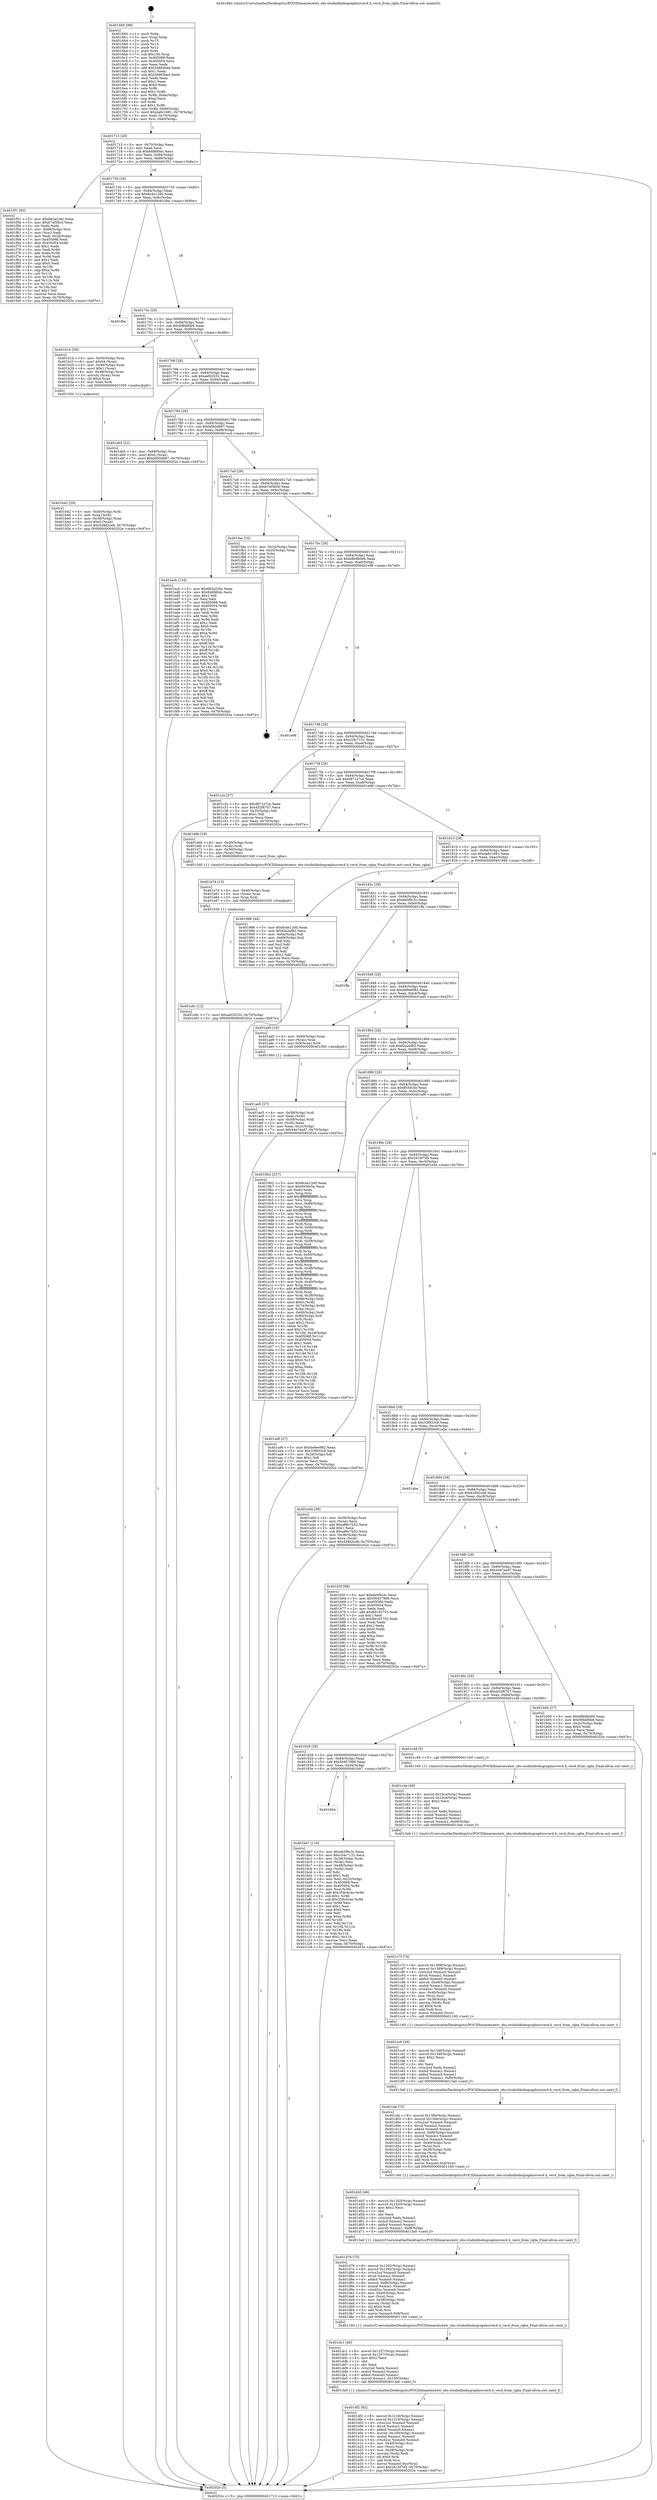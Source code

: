digraph "0x4016b0" {
  label = "0x4016b0 (/mnt/c/Users/mathe/Desktop/tcc/POCII/binaries/extr_obs-studiolibobsgraphicsvec4.h_vec4_from_rgba_Final-ollvm.out::main(0))"
  labelloc = "t"
  node[shape=record]

  Entry [label="",width=0.3,height=0.3,shape=circle,fillcolor=black,style=filled]
  "0x401713" [label="{
     0x401713 [29]\l
     | [instrs]\l
     &nbsp;&nbsp;0x401713 \<+3\>: mov -0x70(%rbp),%eax\l
     &nbsp;&nbsp;0x401716 \<+2\>: mov %eax,%ecx\l
     &nbsp;&nbsp;0x401718 \<+6\>: sub $0x848fd0dc,%ecx\l
     &nbsp;&nbsp;0x40171e \<+6\>: mov %eax,-0x84(%rbp)\l
     &nbsp;&nbsp;0x401724 \<+6\>: mov %ecx,-0x88(%rbp)\l
     &nbsp;&nbsp;0x40172a \<+6\>: je 0000000000401f51 \<main+0x8a1\>\l
  }"]
  "0x401f51" [label="{
     0x401f51 [93]\l
     | [instrs]\l
     &nbsp;&nbsp;0x401f51 \<+5\>: mov $0x682a226c,%eax\l
     &nbsp;&nbsp;0x401f56 \<+5\>: mov $0xb7ef58c0,%ecx\l
     &nbsp;&nbsp;0x401f5b \<+2\>: xor %edx,%edx\l
     &nbsp;&nbsp;0x401f5d \<+4\>: mov -0x68(%rbp),%rsi\l
     &nbsp;&nbsp;0x401f61 \<+2\>: mov (%rsi),%edi\l
     &nbsp;&nbsp;0x401f63 \<+3\>: mov %edi,-0x24(%rbp)\l
     &nbsp;&nbsp;0x401f66 \<+7\>: mov 0x405068,%edi\l
     &nbsp;&nbsp;0x401f6d \<+8\>: mov 0x405054,%r8d\l
     &nbsp;&nbsp;0x401f75 \<+3\>: sub $0x1,%edx\l
     &nbsp;&nbsp;0x401f78 \<+3\>: mov %edi,%r9d\l
     &nbsp;&nbsp;0x401f7b \<+3\>: add %edx,%r9d\l
     &nbsp;&nbsp;0x401f7e \<+4\>: imul %r9d,%edi\l
     &nbsp;&nbsp;0x401f82 \<+3\>: and $0x1,%edi\l
     &nbsp;&nbsp;0x401f85 \<+3\>: cmp $0x0,%edi\l
     &nbsp;&nbsp;0x401f88 \<+4\>: sete %r10b\l
     &nbsp;&nbsp;0x401f8c \<+4\>: cmp $0xa,%r8d\l
     &nbsp;&nbsp;0x401f90 \<+4\>: setl %r11b\l
     &nbsp;&nbsp;0x401f94 \<+3\>: mov %r10b,%bl\l
     &nbsp;&nbsp;0x401f97 \<+3\>: and %r11b,%bl\l
     &nbsp;&nbsp;0x401f9a \<+3\>: xor %r11b,%r10b\l
     &nbsp;&nbsp;0x401f9d \<+3\>: or %r10b,%bl\l
     &nbsp;&nbsp;0x401fa0 \<+3\>: test $0x1,%bl\l
     &nbsp;&nbsp;0x401fa3 \<+3\>: cmovne %ecx,%eax\l
     &nbsp;&nbsp;0x401fa6 \<+3\>: mov %eax,-0x70(%rbp)\l
     &nbsp;&nbsp;0x401fa9 \<+5\>: jmp 000000000040202e \<main+0x97e\>\l
  }"]
  "0x401730" [label="{
     0x401730 [28]\l
     | [instrs]\l
     &nbsp;&nbsp;0x401730 \<+5\>: jmp 0000000000401735 \<main+0x85\>\l
     &nbsp;&nbsp;0x401735 \<+6\>: mov -0x84(%rbp),%eax\l
     &nbsp;&nbsp;0x40173b \<+5\>: sub $0x8c4e12d0,%eax\l
     &nbsp;&nbsp;0x401740 \<+6\>: mov %eax,-0x8c(%rbp)\l
     &nbsp;&nbsp;0x401746 \<+6\>: je 0000000000401fbe \<main+0x90e\>\l
  }"]
  Exit [label="",width=0.3,height=0.3,shape=circle,fillcolor=black,style=filled,peripheries=2]
  "0x401fbe" [label="{
     0x401fbe\l
  }", style=dashed]
  "0x40174c" [label="{
     0x40174c [28]\l
     | [instrs]\l
     &nbsp;&nbsp;0x40174c \<+5\>: jmp 0000000000401751 \<main+0xa1\>\l
     &nbsp;&nbsp;0x401751 \<+6\>: mov -0x84(%rbp),%eax\l
     &nbsp;&nbsp;0x401757 \<+5\>: sub $0x99bbf0b8,%eax\l
     &nbsp;&nbsp;0x40175c \<+6\>: mov %eax,-0x90(%rbp)\l
     &nbsp;&nbsp;0x401762 \<+6\>: je 0000000000401b1b \<main+0x46b\>\l
  }"]
  "0x401e8c" [label="{
     0x401e8c [12]\l
     | [instrs]\l
     &nbsp;&nbsp;0x401e8c \<+7\>: movl $0xaef20252,-0x70(%rbp)\l
     &nbsp;&nbsp;0x401e93 \<+5\>: jmp 000000000040202e \<main+0x97e\>\l
  }"]
  "0x401b1b" [label="{
     0x401b1b [39]\l
     | [instrs]\l
     &nbsp;&nbsp;0x401b1b \<+4\>: mov -0x50(%rbp),%rax\l
     &nbsp;&nbsp;0x401b1f \<+6\>: movl $0x64,(%rax)\l
     &nbsp;&nbsp;0x401b25 \<+4\>: mov -0x48(%rbp),%rax\l
     &nbsp;&nbsp;0x401b29 \<+6\>: movl $0x1,(%rax)\l
     &nbsp;&nbsp;0x401b2f \<+4\>: mov -0x48(%rbp),%rax\l
     &nbsp;&nbsp;0x401b33 \<+3\>: movslq (%rax),%rax\l
     &nbsp;&nbsp;0x401b36 \<+4\>: shl $0x4,%rax\l
     &nbsp;&nbsp;0x401b3a \<+3\>: mov %rax,%rdi\l
     &nbsp;&nbsp;0x401b3d \<+5\>: call 0000000000401050 \<malloc@plt\>\l
     | [calls]\l
     &nbsp;&nbsp;0x401050 \{1\} (unknown)\l
  }"]
  "0x401768" [label="{
     0x401768 [28]\l
     | [instrs]\l
     &nbsp;&nbsp;0x401768 \<+5\>: jmp 000000000040176d \<main+0xbd\>\l
     &nbsp;&nbsp;0x40176d \<+6\>: mov -0x84(%rbp),%eax\l
     &nbsp;&nbsp;0x401773 \<+5\>: sub $0xaef20252,%eax\l
     &nbsp;&nbsp;0x401778 \<+6\>: mov %eax,-0x94(%rbp)\l
     &nbsp;&nbsp;0x40177e \<+6\>: je 0000000000401eb5 \<main+0x805\>\l
  }"]
  "0x401e7d" [label="{
     0x401e7d [15]\l
     | [instrs]\l
     &nbsp;&nbsp;0x401e7d \<+4\>: mov -0x40(%rbp),%rax\l
     &nbsp;&nbsp;0x401e81 \<+3\>: mov (%rax),%rax\l
     &nbsp;&nbsp;0x401e84 \<+3\>: mov %rax,%rdi\l
     &nbsp;&nbsp;0x401e87 \<+5\>: call 0000000000401030 \<free@plt\>\l
     | [calls]\l
     &nbsp;&nbsp;0x401030 \{1\} (unknown)\l
  }"]
  "0x401eb5" [label="{
     0x401eb5 [22]\l
     | [instrs]\l
     &nbsp;&nbsp;0x401eb5 \<+4\>: mov -0x68(%rbp),%rax\l
     &nbsp;&nbsp;0x401eb9 \<+6\>: movl $0x0,(%rax)\l
     &nbsp;&nbsp;0x401ebf \<+7\>: movl $0xb0b5d697,-0x70(%rbp)\l
     &nbsp;&nbsp;0x401ec6 \<+5\>: jmp 000000000040202e \<main+0x97e\>\l
  }"]
  "0x401784" [label="{
     0x401784 [28]\l
     | [instrs]\l
     &nbsp;&nbsp;0x401784 \<+5\>: jmp 0000000000401789 \<main+0xd9\>\l
     &nbsp;&nbsp;0x401789 \<+6\>: mov -0x84(%rbp),%eax\l
     &nbsp;&nbsp;0x40178f \<+5\>: sub $0xb0b5d697,%eax\l
     &nbsp;&nbsp;0x401794 \<+6\>: mov %eax,-0x98(%rbp)\l
     &nbsp;&nbsp;0x40179a \<+6\>: je 0000000000401ecb \<main+0x81b\>\l
  }"]
  "0x401df2" [label="{
     0x401df2 [82]\l
     | [instrs]\l
     &nbsp;&nbsp;0x401df2 \<+8\>: movsd 0x1216(%rip),%xmm1\l
     &nbsp;&nbsp;0x401dfa \<+8\>: movsd 0x1216(%rip),%xmm2\l
     &nbsp;&nbsp;0x401e02 \<+4\>: cvtss2sd %xmm0,%xmm0\l
     &nbsp;&nbsp;0x401e06 \<+4\>: divsd %xmm2,%xmm0\l
     &nbsp;&nbsp;0x401e0a \<+4\>: addsd %xmm0,%xmm1\l
     &nbsp;&nbsp;0x401e0e \<+8\>: movsd -0x100(%rbp),%xmm0\l
     &nbsp;&nbsp;0x401e16 \<+4\>: mulsd %xmm1,%xmm0\l
     &nbsp;&nbsp;0x401e1a \<+4\>: cvtsd2ss %xmm0,%xmm0\l
     &nbsp;&nbsp;0x401e1e \<+4\>: mov -0x40(%rbp),%rsi\l
     &nbsp;&nbsp;0x401e22 \<+3\>: mov (%rsi),%rsi\l
     &nbsp;&nbsp;0x401e25 \<+4\>: mov -0x38(%rbp),%rdi\l
     &nbsp;&nbsp;0x401e29 \<+3\>: movslq (%rdi),%rdi\l
     &nbsp;&nbsp;0x401e2c \<+4\>: shl $0x4,%rdi\l
     &nbsp;&nbsp;0x401e30 \<+3\>: add %rdi,%rsi\l
     &nbsp;&nbsp;0x401e33 \<+5\>: movss %xmm0,0xc(%rsi)\l
     &nbsp;&nbsp;0x401e38 \<+7\>: movl $0x2616f7d5,-0x70(%rbp)\l
     &nbsp;&nbsp;0x401e3f \<+5\>: jmp 000000000040202e \<main+0x97e\>\l
  }"]
  "0x401ecb" [label="{
     0x401ecb [134]\l
     | [instrs]\l
     &nbsp;&nbsp;0x401ecb \<+5\>: mov $0x682a226c,%eax\l
     &nbsp;&nbsp;0x401ed0 \<+5\>: mov $0x848fd0dc,%ecx\l
     &nbsp;&nbsp;0x401ed5 \<+2\>: mov $0x1,%dl\l
     &nbsp;&nbsp;0x401ed7 \<+2\>: xor %esi,%esi\l
     &nbsp;&nbsp;0x401ed9 \<+7\>: mov 0x405068,%edi\l
     &nbsp;&nbsp;0x401ee0 \<+8\>: mov 0x405054,%r8d\l
     &nbsp;&nbsp;0x401ee8 \<+3\>: sub $0x1,%esi\l
     &nbsp;&nbsp;0x401eeb \<+3\>: mov %edi,%r9d\l
     &nbsp;&nbsp;0x401eee \<+3\>: add %esi,%r9d\l
     &nbsp;&nbsp;0x401ef1 \<+4\>: imul %r9d,%edi\l
     &nbsp;&nbsp;0x401ef5 \<+3\>: and $0x1,%edi\l
     &nbsp;&nbsp;0x401ef8 \<+3\>: cmp $0x0,%edi\l
     &nbsp;&nbsp;0x401efb \<+4\>: sete %r10b\l
     &nbsp;&nbsp;0x401eff \<+4\>: cmp $0xa,%r8d\l
     &nbsp;&nbsp;0x401f03 \<+4\>: setl %r11b\l
     &nbsp;&nbsp;0x401f07 \<+3\>: mov %r10b,%bl\l
     &nbsp;&nbsp;0x401f0a \<+3\>: xor $0xff,%bl\l
     &nbsp;&nbsp;0x401f0d \<+3\>: mov %r11b,%r14b\l
     &nbsp;&nbsp;0x401f10 \<+4\>: xor $0xff,%r14b\l
     &nbsp;&nbsp;0x401f14 \<+3\>: xor $0x0,%dl\l
     &nbsp;&nbsp;0x401f17 \<+3\>: mov %bl,%r15b\l
     &nbsp;&nbsp;0x401f1a \<+4\>: and $0x0,%r15b\l
     &nbsp;&nbsp;0x401f1e \<+3\>: and %dl,%r10b\l
     &nbsp;&nbsp;0x401f21 \<+3\>: mov %r14b,%r12b\l
     &nbsp;&nbsp;0x401f24 \<+4\>: and $0x0,%r12b\l
     &nbsp;&nbsp;0x401f28 \<+3\>: and %dl,%r11b\l
     &nbsp;&nbsp;0x401f2b \<+3\>: or %r10b,%r15b\l
     &nbsp;&nbsp;0x401f2e \<+3\>: or %r11b,%r12b\l
     &nbsp;&nbsp;0x401f31 \<+3\>: xor %r12b,%r15b\l
     &nbsp;&nbsp;0x401f34 \<+3\>: or %r14b,%bl\l
     &nbsp;&nbsp;0x401f37 \<+3\>: xor $0xff,%bl\l
     &nbsp;&nbsp;0x401f3a \<+3\>: or $0x0,%dl\l
     &nbsp;&nbsp;0x401f3d \<+2\>: and %dl,%bl\l
     &nbsp;&nbsp;0x401f3f \<+3\>: or %bl,%r15b\l
     &nbsp;&nbsp;0x401f42 \<+4\>: test $0x1,%r15b\l
     &nbsp;&nbsp;0x401f46 \<+3\>: cmovne %ecx,%eax\l
     &nbsp;&nbsp;0x401f49 \<+3\>: mov %eax,-0x70(%rbp)\l
     &nbsp;&nbsp;0x401f4c \<+5\>: jmp 000000000040202e \<main+0x97e\>\l
  }"]
  "0x4017a0" [label="{
     0x4017a0 [28]\l
     | [instrs]\l
     &nbsp;&nbsp;0x4017a0 \<+5\>: jmp 00000000004017a5 \<main+0xf5\>\l
     &nbsp;&nbsp;0x4017a5 \<+6\>: mov -0x84(%rbp),%eax\l
     &nbsp;&nbsp;0x4017ab \<+5\>: sub $0xb7ef58c0,%eax\l
     &nbsp;&nbsp;0x4017b0 \<+6\>: mov %eax,-0x9c(%rbp)\l
     &nbsp;&nbsp;0x4017b6 \<+6\>: je 0000000000401fae \<main+0x8fe\>\l
  }"]
  "0x401dc1" [label="{
     0x401dc1 [49]\l
     | [instrs]\l
     &nbsp;&nbsp;0x401dc1 \<+8\>: movsd 0x1257(%rip),%xmm0\l
     &nbsp;&nbsp;0x401dc9 \<+8\>: movsd 0x1257(%rip),%xmm1\l
     &nbsp;&nbsp;0x401dd1 \<+5\>: mov $0x2,%ecx\l
     &nbsp;&nbsp;0x401dd6 \<+1\>: cltd\l
     &nbsp;&nbsp;0x401dd7 \<+2\>: idiv %ecx\l
     &nbsp;&nbsp;0x401dd9 \<+4\>: cvtsi2sd %edx,%xmm2\l
     &nbsp;&nbsp;0x401ddd \<+4\>: mulsd %xmm2,%xmm1\l
     &nbsp;&nbsp;0x401de1 \<+4\>: addsd %xmm0,%xmm1\l
     &nbsp;&nbsp;0x401de5 \<+8\>: movsd %xmm1,-0x100(%rbp)\l
     &nbsp;&nbsp;0x401ded \<+5\>: call 00000000004013a0 \<next_f\>\l
     | [calls]\l
     &nbsp;&nbsp;0x4013a0 \{1\} (/mnt/c/Users/mathe/Desktop/tcc/POCII/binaries/extr_obs-studiolibobsgraphicsvec4.h_vec4_from_rgba_Final-ollvm.out::next_f)\l
  }"]
  "0x401fae" [label="{
     0x401fae [16]\l
     | [instrs]\l
     &nbsp;&nbsp;0x401fae \<+3\>: mov -0x24(%rbp),%eax\l
     &nbsp;&nbsp;0x401fb1 \<+4\>: lea -0x20(%rbp),%rsp\l
     &nbsp;&nbsp;0x401fb5 \<+1\>: pop %rbx\l
     &nbsp;&nbsp;0x401fb6 \<+2\>: pop %r12\l
     &nbsp;&nbsp;0x401fb8 \<+2\>: pop %r14\l
     &nbsp;&nbsp;0x401fba \<+2\>: pop %r15\l
     &nbsp;&nbsp;0x401fbc \<+1\>: pop %rbp\l
     &nbsp;&nbsp;0x401fbd \<+1\>: ret\l
  }"]
  "0x4017bc" [label="{
     0x4017bc [28]\l
     | [instrs]\l
     &nbsp;&nbsp;0x4017bc \<+5\>: jmp 00000000004017c1 \<main+0x111\>\l
     &nbsp;&nbsp;0x4017c1 \<+6\>: mov -0x84(%rbp),%eax\l
     &nbsp;&nbsp;0x4017c7 \<+5\>: sub $0xb8b9b0e6,%eax\l
     &nbsp;&nbsp;0x4017cc \<+6\>: mov %eax,-0xa0(%rbp)\l
     &nbsp;&nbsp;0x4017d2 \<+6\>: je 0000000000401e98 \<main+0x7e8\>\l
  }"]
  "0x401d76" [label="{
     0x401d76 [75]\l
     | [instrs]\l
     &nbsp;&nbsp;0x401d76 \<+8\>: movsd 0x1292(%rip),%xmm1\l
     &nbsp;&nbsp;0x401d7e \<+8\>: movsd 0x1292(%rip),%xmm2\l
     &nbsp;&nbsp;0x401d86 \<+4\>: cvtss2sd %xmm0,%xmm0\l
     &nbsp;&nbsp;0x401d8a \<+4\>: divsd %xmm2,%xmm0\l
     &nbsp;&nbsp;0x401d8e \<+4\>: addsd %xmm0,%xmm1\l
     &nbsp;&nbsp;0x401d92 \<+8\>: movsd -0xf8(%rbp),%xmm0\l
     &nbsp;&nbsp;0x401d9a \<+4\>: mulsd %xmm1,%xmm0\l
     &nbsp;&nbsp;0x401d9e \<+4\>: cvtsd2ss %xmm0,%xmm0\l
     &nbsp;&nbsp;0x401da2 \<+4\>: mov -0x40(%rbp),%rsi\l
     &nbsp;&nbsp;0x401da6 \<+3\>: mov (%rsi),%rsi\l
     &nbsp;&nbsp;0x401da9 \<+4\>: mov -0x38(%rbp),%rdi\l
     &nbsp;&nbsp;0x401dad \<+3\>: movslq (%rdi),%rdi\l
     &nbsp;&nbsp;0x401db0 \<+4\>: shl $0x4,%rdi\l
     &nbsp;&nbsp;0x401db4 \<+3\>: add %rdi,%rsi\l
     &nbsp;&nbsp;0x401db7 \<+5\>: movss %xmm0,0x8(%rsi)\l
     &nbsp;&nbsp;0x401dbc \<+5\>: call 0000000000401160 \<next_i\>\l
     | [calls]\l
     &nbsp;&nbsp;0x401160 \{1\} (/mnt/c/Users/mathe/Desktop/tcc/POCII/binaries/extr_obs-studiolibobsgraphicsvec4.h_vec4_from_rgba_Final-ollvm.out::next_i)\l
  }"]
  "0x401e98" [label="{
     0x401e98\l
  }", style=dashed]
  "0x4017d8" [label="{
     0x4017d8 [28]\l
     | [instrs]\l
     &nbsp;&nbsp;0x4017d8 \<+5\>: jmp 00000000004017dd \<main+0x12d\>\l
     &nbsp;&nbsp;0x4017dd \<+6\>: mov -0x84(%rbp),%eax\l
     &nbsp;&nbsp;0x4017e3 \<+5\>: sub $0xc54c7131,%eax\l
     &nbsp;&nbsp;0x4017e8 \<+6\>: mov %eax,-0xa4(%rbp)\l
     &nbsp;&nbsp;0x4017ee \<+6\>: je 0000000000401c2e \<main+0x57e\>\l
  }"]
  "0x401d45" [label="{
     0x401d45 [49]\l
     | [instrs]\l
     &nbsp;&nbsp;0x401d45 \<+8\>: movsd 0x12d3(%rip),%xmm0\l
     &nbsp;&nbsp;0x401d4d \<+8\>: movsd 0x12d3(%rip),%xmm1\l
     &nbsp;&nbsp;0x401d55 \<+5\>: mov $0x2,%ecx\l
     &nbsp;&nbsp;0x401d5a \<+1\>: cltd\l
     &nbsp;&nbsp;0x401d5b \<+2\>: idiv %ecx\l
     &nbsp;&nbsp;0x401d5d \<+4\>: cvtsi2sd %edx,%xmm2\l
     &nbsp;&nbsp;0x401d61 \<+4\>: mulsd %xmm2,%xmm1\l
     &nbsp;&nbsp;0x401d65 \<+4\>: addsd %xmm0,%xmm1\l
     &nbsp;&nbsp;0x401d69 \<+8\>: movsd %xmm1,-0xf8(%rbp)\l
     &nbsp;&nbsp;0x401d71 \<+5\>: call 00000000004013a0 \<next_f\>\l
     | [calls]\l
     &nbsp;&nbsp;0x4013a0 \{1\} (/mnt/c/Users/mathe/Desktop/tcc/POCII/binaries/extr_obs-studiolibobsgraphicsvec4.h_vec4_from_rgba_Final-ollvm.out::next_f)\l
  }"]
  "0x401c2e" [label="{
     0x401c2e [27]\l
     | [instrs]\l
     &nbsp;&nbsp;0x401c2e \<+5\>: mov $0xd871e7ce,%eax\l
     &nbsp;&nbsp;0x401c33 \<+5\>: mov $0x452f67b7,%ecx\l
     &nbsp;&nbsp;0x401c38 \<+3\>: mov -0x25(%rbp),%dl\l
     &nbsp;&nbsp;0x401c3b \<+3\>: test $0x1,%dl\l
     &nbsp;&nbsp;0x401c3e \<+3\>: cmovne %ecx,%eax\l
     &nbsp;&nbsp;0x401c41 \<+3\>: mov %eax,-0x70(%rbp)\l
     &nbsp;&nbsp;0x401c44 \<+5\>: jmp 000000000040202e \<main+0x97e\>\l
  }"]
  "0x4017f4" [label="{
     0x4017f4 [28]\l
     | [instrs]\l
     &nbsp;&nbsp;0x4017f4 \<+5\>: jmp 00000000004017f9 \<main+0x149\>\l
     &nbsp;&nbsp;0x4017f9 \<+6\>: mov -0x84(%rbp),%eax\l
     &nbsp;&nbsp;0x4017ff \<+5\>: sub $0xd871e7ce,%eax\l
     &nbsp;&nbsp;0x401804 \<+6\>: mov %eax,-0xa8(%rbp)\l
     &nbsp;&nbsp;0x40180a \<+6\>: je 0000000000401e6b \<main+0x7bb\>\l
  }"]
  "0x401cfa" [label="{
     0x401cfa [75]\l
     | [instrs]\l
     &nbsp;&nbsp;0x401cfa \<+8\>: movsd 0x130e(%rip),%xmm1\l
     &nbsp;&nbsp;0x401d02 \<+8\>: movsd 0x130e(%rip),%xmm2\l
     &nbsp;&nbsp;0x401d0a \<+4\>: cvtss2sd %xmm0,%xmm0\l
     &nbsp;&nbsp;0x401d0e \<+4\>: divsd %xmm2,%xmm0\l
     &nbsp;&nbsp;0x401d12 \<+4\>: addsd %xmm0,%xmm1\l
     &nbsp;&nbsp;0x401d16 \<+8\>: movsd -0xf0(%rbp),%xmm0\l
     &nbsp;&nbsp;0x401d1e \<+4\>: mulsd %xmm1,%xmm0\l
     &nbsp;&nbsp;0x401d22 \<+4\>: cvtsd2ss %xmm0,%xmm0\l
     &nbsp;&nbsp;0x401d26 \<+4\>: mov -0x40(%rbp),%rsi\l
     &nbsp;&nbsp;0x401d2a \<+3\>: mov (%rsi),%rsi\l
     &nbsp;&nbsp;0x401d2d \<+4\>: mov -0x38(%rbp),%rdi\l
     &nbsp;&nbsp;0x401d31 \<+3\>: movslq (%rdi),%rdi\l
     &nbsp;&nbsp;0x401d34 \<+4\>: shl $0x4,%rdi\l
     &nbsp;&nbsp;0x401d38 \<+3\>: add %rdi,%rsi\l
     &nbsp;&nbsp;0x401d3b \<+5\>: movss %xmm0,0x4(%rsi)\l
     &nbsp;&nbsp;0x401d40 \<+5\>: call 0000000000401160 \<next_i\>\l
     | [calls]\l
     &nbsp;&nbsp;0x401160 \{1\} (/mnt/c/Users/mathe/Desktop/tcc/POCII/binaries/extr_obs-studiolibobsgraphicsvec4.h_vec4_from_rgba_Final-ollvm.out::next_i)\l
  }"]
  "0x401e6b" [label="{
     0x401e6b [18]\l
     | [instrs]\l
     &nbsp;&nbsp;0x401e6b \<+4\>: mov -0x40(%rbp),%rax\l
     &nbsp;&nbsp;0x401e6f \<+3\>: mov (%rax),%rdi\l
     &nbsp;&nbsp;0x401e72 \<+4\>: mov -0x50(%rbp),%rax\l
     &nbsp;&nbsp;0x401e76 \<+2\>: mov (%rax),%esi\l
     &nbsp;&nbsp;0x401e78 \<+5\>: call 00000000004015d0 \<vec4_from_rgba\>\l
     | [calls]\l
     &nbsp;&nbsp;0x4015d0 \{1\} (/mnt/c/Users/mathe/Desktop/tcc/POCII/binaries/extr_obs-studiolibobsgraphicsvec4.h_vec4_from_rgba_Final-ollvm.out::vec4_from_rgba)\l
  }"]
  "0x401810" [label="{
     0x401810 [28]\l
     | [instrs]\l
     &nbsp;&nbsp;0x401810 \<+5\>: jmp 0000000000401815 \<main+0x165\>\l
     &nbsp;&nbsp;0x401815 \<+6\>: mov -0x84(%rbp),%eax\l
     &nbsp;&nbsp;0x40181b \<+5\>: sub $0xda9c1681,%eax\l
     &nbsp;&nbsp;0x401820 \<+6\>: mov %eax,-0xac(%rbp)\l
     &nbsp;&nbsp;0x401826 \<+6\>: je 0000000000401986 \<main+0x2d6\>\l
  }"]
  "0x401cc9" [label="{
     0x401cc9 [49]\l
     | [instrs]\l
     &nbsp;&nbsp;0x401cc9 \<+8\>: movsd 0x134f(%rip),%xmm0\l
     &nbsp;&nbsp;0x401cd1 \<+8\>: movsd 0x134f(%rip),%xmm1\l
     &nbsp;&nbsp;0x401cd9 \<+5\>: mov $0x2,%ecx\l
     &nbsp;&nbsp;0x401cde \<+1\>: cltd\l
     &nbsp;&nbsp;0x401cdf \<+2\>: idiv %ecx\l
     &nbsp;&nbsp;0x401ce1 \<+4\>: cvtsi2sd %edx,%xmm2\l
     &nbsp;&nbsp;0x401ce5 \<+4\>: mulsd %xmm2,%xmm1\l
     &nbsp;&nbsp;0x401ce9 \<+4\>: addsd %xmm0,%xmm1\l
     &nbsp;&nbsp;0x401ced \<+8\>: movsd %xmm1,-0xf0(%rbp)\l
     &nbsp;&nbsp;0x401cf5 \<+5\>: call 00000000004013a0 \<next_f\>\l
     | [calls]\l
     &nbsp;&nbsp;0x4013a0 \{1\} (/mnt/c/Users/mathe/Desktop/tcc/POCII/binaries/extr_obs-studiolibobsgraphicsvec4.h_vec4_from_rgba_Final-ollvm.out::next_f)\l
  }"]
  "0x401986" [label="{
     0x401986 [44]\l
     | [instrs]\l
     &nbsp;&nbsp;0x401986 \<+5\>: mov $0x8c4e12d0,%eax\l
     &nbsp;&nbsp;0x40198b \<+5\>: mov $0xf2a2ef92,%ecx\l
     &nbsp;&nbsp;0x401990 \<+3\>: mov -0x6a(%rbp),%dl\l
     &nbsp;&nbsp;0x401993 \<+4\>: mov -0x69(%rbp),%sil\l
     &nbsp;&nbsp;0x401997 \<+3\>: mov %dl,%dil\l
     &nbsp;&nbsp;0x40199a \<+3\>: and %sil,%dil\l
     &nbsp;&nbsp;0x40199d \<+3\>: xor %sil,%dl\l
     &nbsp;&nbsp;0x4019a0 \<+3\>: or %dl,%dil\l
     &nbsp;&nbsp;0x4019a3 \<+4\>: test $0x1,%dil\l
     &nbsp;&nbsp;0x4019a7 \<+3\>: cmovne %ecx,%eax\l
     &nbsp;&nbsp;0x4019aa \<+3\>: mov %eax,-0x70(%rbp)\l
     &nbsp;&nbsp;0x4019ad \<+5\>: jmp 000000000040202e \<main+0x97e\>\l
  }"]
  "0x40182c" [label="{
     0x40182c [28]\l
     | [instrs]\l
     &nbsp;&nbsp;0x40182c \<+5\>: jmp 0000000000401831 \<main+0x181\>\l
     &nbsp;&nbsp;0x401831 \<+6\>: mov -0x84(%rbp),%eax\l
     &nbsp;&nbsp;0x401837 \<+5\>: sub $0xde5f9c3c,%eax\l
     &nbsp;&nbsp;0x40183c \<+6\>: mov %eax,-0xb0(%rbp)\l
     &nbsp;&nbsp;0x401842 \<+6\>: je 0000000000401ffa \<main+0x94a\>\l
  }"]
  "0x40202e" [label="{
     0x40202e [5]\l
     | [instrs]\l
     &nbsp;&nbsp;0x40202e \<+5\>: jmp 0000000000401713 \<main+0x63\>\l
  }"]
  "0x4016b0" [label="{
     0x4016b0 [99]\l
     | [instrs]\l
     &nbsp;&nbsp;0x4016b0 \<+1\>: push %rbp\l
     &nbsp;&nbsp;0x4016b1 \<+3\>: mov %rsp,%rbp\l
     &nbsp;&nbsp;0x4016b4 \<+2\>: push %r15\l
     &nbsp;&nbsp;0x4016b6 \<+2\>: push %r14\l
     &nbsp;&nbsp;0x4016b8 \<+2\>: push %r12\l
     &nbsp;&nbsp;0x4016ba \<+1\>: push %rbx\l
     &nbsp;&nbsp;0x4016bb \<+7\>: sub $0x100,%rsp\l
     &nbsp;&nbsp;0x4016c2 \<+7\>: mov 0x405068,%eax\l
     &nbsp;&nbsp;0x4016c9 \<+7\>: mov 0x405054,%ecx\l
     &nbsp;&nbsp;0x4016d0 \<+2\>: mov %eax,%edx\l
     &nbsp;&nbsp;0x4016d2 \<+6\>: add $0x34863bed,%edx\l
     &nbsp;&nbsp;0x4016d8 \<+3\>: sub $0x1,%edx\l
     &nbsp;&nbsp;0x4016db \<+6\>: sub $0x34863bed,%edx\l
     &nbsp;&nbsp;0x4016e1 \<+3\>: imul %edx,%eax\l
     &nbsp;&nbsp;0x4016e4 \<+3\>: and $0x1,%eax\l
     &nbsp;&nbsp;0x4016e7 \<+3\>: cmp $0x0,%eax\l
     &nbsp;&nbsp;0x4016ea \<+4\>: sete %r8b\l
     &nbsp;&nbsp;0x4016ee \<+4\>: and $0x1,%r8b\l
     &nbsp;&nbsp;0x4016f2 \<+4\>: mov %r8b,-0x6a(%rbp)\l
     &nbsp;&nbsp;0x4016f6 \<+3\>: cmp $0xa,%ecx\l
     &nbsp;&nbsp;0x4016f9 \<+4\>: setl %r8b\l
     &nbsp;&nbsp;0x4016fd \<+4\>: and $0x1,%r8b\l
     &nbsp;&nbsp;0x401701 \<+4\>: mov %r8b,-0x69(%rbp)\l
     &nbsp;&nbsp;0x401705 \<+7\>: movl $0xda9c1681,-0x70(%rbp)\l
     &nbsp;&nbsp;0x40170c \<+3\>: mov %edi,-0x74(%rbp)\l
     &nbsp;&nbsp;0x40170f \<+4\>: mov %rsi,-0x80(%rbp)\l
  }"]
  "0x401c7f" [label="{
     0x401c7f [74]\l
     | [instrs]\l
     &nbsp;&nbsp;0x401c7f \<+8\>: movsd 0x1389(%rip),%xmm1\l
     &nbsp;&nbsp;0x401c87 \<+8\>: movsd 0x1389(%rip),%xmm2\l
     &nbsp;&nbsp;0x401c8f \<+4\>: cvtss2sd %xmm0,%xmm0\l
     &nbsp;&nbsp;0x401c93 \<+4\>: divsd %xmm2,%xmm0\l
     &nbsp;&nbsp;0x401c97 \<+4\>: addsd %xmm0,%xmm1\l
     &nbsp;&nbsp;0x401c9b \<+8\>: movsd -0xe8(%rbp),%xmm0\l
     &nbsp;&nbsp;0x401ca3 \<+4\>: mulsd %xmm1,%xmm0\l
     &nbsp;&nbsp;0x401ca7 \<+4\>: cvtsd2ss %xmm0,%xmm0\l
     &nbsp;&nbsp;0x401cab \<+4\>: mov -0x40(%rbp),%rsi\l
     &nbsp;&nbsp;0x401caf \<+3\>: mov (%rsi),%rsi\l
     &nbsp;&nbsp;0x401cb2 \<+4\>: mov -0x38(%rbp),%rdi\l
     &nbsp;&nbsp;0x401cb6 \<+3\>: movslq (%rdi),%rdi\l
     &nbsp;&nbsp;0x401cb9 \<+4\>: shl $0x4,%rdi\l
     &nbsp;&nbsp;0x401cbd \<+3\>: add %rdi,%rsi\l
     &nbsp;&nbsp;0x401cc0 \<+4\>: movss %xmm0,(%rsi)\l
     &nbsp;&nbsp;0x401cc4 \<+5\>: call 0000000000401160 \<next_i\>\l
     | [calls]\l
     &nbsp;&nbsp;0x401160 \{1\} (/mnt/c/Users/mathe/Desktop/tcc/POCII/binaries/extr_obs-studiolibobsgraphicsvec4.h_vec4_from_rgba_Final-ollvm.out::next_i)\l
  }"]
  "0x401ffa" [label="{
     0x401ffa\l
  }", style=dashed]
  "0x401848" [label="{
     0x401848 [28]\l
     | [instrs]\l
     &nbsp;&nbsp;0x401848 \<+5\>: jmp 000000000040184d \<main+0x19d\>\l
     &nbsp;&nbsp;0x40184d \<+6\>: mov -0x84(%rbp),%eax\l
     &nbsp;&nbsp;0x401853 \<+5\>: sub $0xde9ee982,%eax\l
     &nbsp;&nbsp;0x401858 \<+6\>: mov %eax,-0xb4(%rbp)\l
     &nbsp;&nbsp;0x40185e \<+6\>: je 0000000000401ad5 \<main+0x425\>\l
  }"]
  "0x401c4e" [label="{
     0x401c4e [49]\l
     | [instrs]\l
     &nbsp;&nbsp;0x401c4e \<+8\>: movsd 0x13ca(%rip),%xmm0\l
     &nbsp;&nbsp;0x401c56 \<+8\>: movsd 0x13ca(%rip),%xmm1\l
     &nbsp;&nbsp;0x401c5e \<+5\>: mov $0x2,%ecx\l
     &nbsp;&nbsp;0x401c63 \<+1\>: cltd\l
     &nbsp;&nbsp;0x401c64 \<+2\>: idiv %ecx\l
     &nbsp;&nbsp;0x401c66 \<+4\>: cvtsi2sd %edx,%xmm2\l
     &nbsp;&nbsp;0x401c6a \<+4\>: mulsd %xmm2,%xmm1\l
     &nbsp;&nbsp;0x401c6e \<+4\>: addsd %xmm0,%xmm1\l
     &nbsp;&nbsp;0x401c72 \<+8\>: movsd %xmm1,-0xe8(%rbp)\l
     &nbsp;&nbsp;0x401c7a \<+5\>: call 00000000004013a0 \<next_f\>\l
     | [calls]\l
     &nbsp;&nbsp;0x4013a0 \{1\} (/mnt/c/Users/mathe/Desktop/tcc/POCII/binaries/extr_obs-studiolibobsgraphicsvec4.h_vec4_from_rgba_Final-ollvm.out::next_f)\l
  }"]
  "0x401ad5" [label="{
     0x401ad5 [16]\l
     | [instrs]\l
     &nbsp;&nbsp;0x401ad5 \<+4\>: mov -0x60(%rbp),%rax\l
     &nbsp;&nbsp;0x401ad9 \<+3\>: mov (%rax),%rax\l
     &nbsp;&nbsp;0x401adc \<+4\>: mov 0x8(%rax),%rdi\l
     &nbsp;&nbsp;0x401ae0 \<+5\>: call 0000000000401060 \<atoi@plt\>\l
     | [calls]\l
     &nbsp;&nbsp;0x401060 \{1\} (unknown)\l
  }"]
  "0x401864" [label="{
     0x401864 [28]\l
     | [instrs]\l
     &nbsp;&nbsp;0x401864 \<+5\>: jmp 0000000000401869 \<main+0x1b9\>\l
     &nbsp;&nbsp;0x401869 \<+6\>: mov -0x84(%rbp),%eax\l
     &nbsp;&nbsp;0x40186f \<+5\>: sub $0xf2a2ef92,%eax\l
     &nbsp;&nbsp;0x401874 \<+6\>: mov %eax,-0xb8(%rbp)\l
     &nbsp;&nbsp;0x40187a \<+6\>: je 00000000004019b2 \<main+0x302\>\l
  }"]
  "0x401944" [label="{
     0x401944\l
  }", style=dashed]
  "0x4019b2" [label="{
     0x4019b2 [237]\l
     | [instrs]\l
     &nbsp;&nbsp;0x4019b2 \<+5\>: mov $0x8c4e12d0,%eax\l
     &nbsp;&nbsp;0x4019b7 \<+5\>: mov $0x9556c5e,%ecx\l
     &nbsp;&nbsp;0x4019bc \<+2\>: xor %edx,%edx\l
     &nbsp;&nbsp;0x4019be \<+3\>: mov %rsp,%rsi\l
     &nbsp;&nbsp;0x4019c1 \<+4\>: add $0xfffffffffffffff0,%rsi\l
     &nbsp;&nbsp;0x4019c5 \<+3\>: mov %rsi,%rsp\l
     &nbsp;&nbsp;0x4019c8 \<+4\>: mov %rsi,-0x68(%rbp)\l
     &nbsp;&nbsp;0x4019cc \<+3\>: mov %rsp,%rsi\l
     &nbsp;&nbsp;0x4019cf \<+4\>: add $0xfffffffffffffff0,%rsi\l
     &nbsp;&nbsp;0x4019d3 \<+3\>: mov %rsi,%rsp\l
     &nbsp;&nbsp;0x4019d6 \<+3\>: mov %rsp,%rdi\l
     &nbsp;&nbsp;0x4019d9 \<+4\>: add $0xfffffffffffffff0,%rdi\l
     &nbsp;&nbsp;0x4019dd \<+3\>: mov %rdi,%rsp\l
     &nbsp;&nbsp;0x4019e0 \<+4\>: mov %rdi,-0x60(%rbp)\l
     &nbsp;&nbsp;0x4019e4 \<+3\>: mov %rsp,%rdi\l
     &nbsp;&nbsp;0x4019e7 \<+4\>: add $0xfffffffffffffff0,%rdi\l
     &nbsp;&nbsp;0x4019eb \<+3\>: mov %rdi,%rsp\l
     &nbsp;&nbsp;0x4019ee \<+4\>: mov %rdi,-0x58(%rbp)\l
     &nbsp;&nbsp;0x4019f2 \<+3\>: mov %rsp,%rdi\l
     &nbsp;&nbsp;0x4019f5 \<+4\>: add $0xfffffffffffffff0,%rdi\l
     &nbsp;&nbsp;0x4019f9 \<+3\>: mov %rdi,%rsp\l
     &nbsp;&nbsp;0x4019fc \<+4\>: mov %rdi,-0x50(%rbp)\l
     &nbsp;&nbsp;0x401a00 \<+3\>: mov %rsp,%rdi\l
     &nbsp;&nbsp;0x401a03 \<+4\>: add $0xfffffffffffffff0,%rdi\l
     &nbsp;&nbsp;0x401a07 \<+3\>: mov %rdi,%rsp\l
     &nbsp;&nbsp;0x401a0a \<+4\>: mov %rdi,-0x48(%rbp)\l
     &nbsp;&nbsp;0x401a0e \<+3\>: mov %rsp,%rdi\l
     &nbsp;&nbsp;0x401a11 \<+4\>: add $0xfffffffffffffff0,%rdi\l
     &nbsp;&nbsp;0x401a15 \<+3\>: mov %rdi,%rsp\l
     &nbsp;&nbsp;0x401a18 \<+4\>: mov %rdi,-0x40(%rbp)\l
     &nbsp;&nbsp;0x401a1c \<+3\>: mov %rsp,%rdi\l
     &nbsp;&nbsp;0x401a1f \<+4\>: add $0xfffffffffffffff0,%rdi\l
     &nbsp;&nbsp;0x401a23 \<+3\>: mov %rdi,%rsp\l
     &nbsp;&nbsp;0x401a26 \<+4\>: mov %rdi,-0x38(%rbp)\l
     &nbsp;&nbsp;0x401a2a \<+4\>: mov -0x68(%rbp),%rdi\l
     &nbsp;&nbsp;0x401a2e \<+6\>: movl $0x0,(%rdi)\l
     &nbsp;&nbsp;0x401a34 \<+4\>: mov -0x74(%rbp),%r8d\l
     &nbsp;&nbsp;0x401a38 \<+3\>: mov %r8d,(%rsi)\l
     &nbsp;&nbsp;0x401a3b \<+4\>: mov -0x60(%rbp),%rdi\l
     &nbsp;&nbsp;0x401a3f \<+4\>: mov -0x80(%rbp),%r9\l
     &nbsp;&nbsp;0x401a43 \<+3\>: mov %r9,(%rdi)\l
     &nbsp;&nbsp;0x401a46 \<+3\>: cmpl $0x2,(%rsi)\l
     &nbsp;&nbsp;0x401a49 \<+4\>: setne %r10b\l
     &nbsp;&nbsp;0x401a4d \<+4\>: and $0x1,%r10b\l
     &nbsp;&nbsp;0x401a51 \<+4\>: mov %r10b,-0x2d(%rbp)\l
     &nbsp;&nbsp;0x401a55 \<+8\>: mov 0x405068,%r11d\l
     &nbsp;&nbsp;0x401a5d \<+7\>: mov 0x405054,%ebx\l
     &nbsp;&nbsp;0x401a64 \<+3\>: sub $0x1,%edx\l
     &nbsp;&nbsp;0x401a67 \<+3\>: mov %r11d,%r14d\l
     &nbsp;&nbsp;0x401a6a \<+3\>: add %edx,%r14d\l
     &nbsp;&nbsp;0x401a6d \<+4\>: imul %r14d,%r11d\l
     &nbsp;&nbsp;0x401a71 \<+4\>: and $0x1,%r11d\l
     &nbsp;&nbsp;0x401a75 \<+4\>: cmp $0x0,%r11d\l
     &nbsp;&nbsp;0x401a79 \<+4\>: sete %r10b\l
     &nbsp;&nbsp;0x401a7d \<+3\>: cmp $0xa,%ebx\l
     &nbsp;&nbsp;0x401a80 \<+4\>: setl %r15b\l
     &nbsp;&nbsp;0x401a84 \<+3\>: mov %r10b,%r12b\l
     &nbsp;&nbsp;0x401a87 \<+3\>: and %r15b,%r12b\l
     &nbsp;&nbsp;0x401a8a \<+3\>: xor %r15b,%r10b\l
     &nbsp;&nbsp;0x401a8d \<+3\>: or %r10b,%r12b\l
     &nbsp;&nbsp;0x401a90 \<+4\>: test $0x1,%r12b\l
     &nbsp;&nbsp;0x401a94 \<+3\>: cmovne %ecx,%eax\l
     &nbsp;&nbsp;0x401a97 \<+3\>: mov %eax,-0x70(%rbp)\l
     &nbsp;&nbsp;0x401a9a \<+5\>: jmp 000000000040202e \<main+0x97e\>\l
  }"]
  "0x401880" [label="{
     0x401880 [28]\l
     | [instrs]\l
     &nbsp;&nbsp;0x401880 \<+5\>: jmp 0000000000401885 \<main+0x1d5\>\l
     &nbsp;&nbsp;0x401885 \<+6\>: mov -0x84(%rbp),%eax\l
     &nbsp;&nbsp;0x40188b \<+5\>: sub $0x9556c5e,%eax\l
     &nbsp;&nbsp;0x401890 \<+6\>: mov %eax,-0xbc(%rbp)\l
     &nbsp;&nbsp;0x401896 \<+6\>: je 0000000000401a9f \<main+0x3ef\>\l
  }"]
  "0x401bb7" [label="{
     0x401bb7 [119]\l
     | [instrs]\l
     &nbsp;&nbsp;0x401bb7 \<+5\>: mov $0xde5f9c3c,%eax\l
     &nbsp;&nbsp;0x401bbc \<+5\>: mov $0xc54c7131,%ecx\l
     &nbsp;&nbsp;0x401bc1 \<+4\>: mov -0x38(%rbp),%rdx\l
     &nbsp;&nbsp;0x401bc5 \<+2\>: mov (%rdx),%esi\l
     &nbsp;&nbsp;0x401bc7 \<+4\>: mov -0x48(%rbp),%rdx\l
     &nbsp;&nbsp;0x401bcb \<+2\>: cmp (%rdx),%esi\l
     &nbsp;&nbsp;0x401bcd \<+4\>: setl %dil\l
     &nbsp;&nbsp;0x401bd1 \<+4\>: and $0x1,%dil\l
     &nbsp;&nbsp;0x401bd5 \<+4\>: mov %dil,-0x25(%rbp)\l
     &nbsp;&nbsp;0x401bd9 \<+7\>: mov 0x405068,%esi\l
     &nbsp;&nbsp;0x401be0 \<+8\>: mov 0x405054,%r8d\l
     &nbsp;&nbsp;0x401be8 \<+3\>: mov %esi,%r9d\l
     &nbsp;&nbsp;0x401beb \<+7\>: add $0x359c4c4e,%r9d\l
     &nbsp;&nbsp;0x401bf2 \<+4\>: sub $0x1,%r9d\l
     &nbsp;&nbsp;0x401bf6 \<+7\>: sub $0x359c4c4e,%r9d\l
     &nbsp;&nbsp;0x401bfd \<+4\>: imul %r9d,%esi\l
     &nbsp;&nbsp;0x401c01 \<+3\>: and $0x1,%esi\l
     &nbsp;&nbsp;0x401c04 \<+3\>: cmp $0x0,%esi\l
     &nbsp;&nbsp;0x401c07 \<+4\>: sete %dil\l
     &nbsp;&nbsp;0x401c0b \<+4\>: cmp $0xa,%r8d\l
     &nbsp;&nbsp;0x401c0f \<+4\>: setl %r10b\l
     &nbsp;&nbsp;0x401c13 \<+3\>: mov %dil,%r11b\l
     &nbsp;&nbsp;0x401c16 \<+3\>: and %r10b,%r11b\l
     &nbsp;&nbsp;0x401c19 \<+3\>: xor %r10b,%dil\l
     &nbsp;&nbsp;0x401c1c \<+3\>: or %dil,%r11b\l
     &nbsp;&nbsp;0x401c1f \<+4\>: test $0x1,%r11b\l
     &nbsp;&nbsp;0x401c23 \<+3\>: cmovne %ecx,%eax\l
     &nbsp;&nbsp;0x401c26 \<+3\>: mov %eax,-0x70(%rbp)\l
     &nbsp;&nbsp;0x401c29 \<+5\>: jmp 000000000040202e \<main+0x97e\>\l
  }"]
  "0x401928" [label="{
     0x401928 [28]\l
     | [instrs]\l
     &nbsp;&nbsp;0x401928 \<+5\>: jmp 000000000040192d \<main+0x27d\>\l
     &nbsp;&nbsp;0x40192d \<+6\>: mov -0x84(%rbp),%eax\l
     &nbsp;&nbsp;0x401933 \<+5\>: sub $0x56457998,%eax\l
     &nbsp;&nbsp;0x401938 \<+6\>: mov %eax,-0xd4(%rbp)\l
     &nbsp;&nbsp;0x40193e \<+6\>: je 0000000000401bb7 \<main+0x507\>\l
  }"]
  "0x401a9f" [label="{
     0x401a9f [27]\l
     | [instrs]\l
     &nbsp;&nbsp;0x401a9f \<+5\>: mov $0xde9ee982,%eax\l
     &nbsp;&nbsp;0x401aa4 \<+5\>: mov $0x33f933c8,%ecx\l
     &nbsp;&nbsp;0x401aa9 \<+3\>: mov -0x2d(%rbp),%dl\l
     &nbsp;&nbsp;0x401aac \<+3\>: test $0x1,%dl\l
     &nbsp;&nbsp;0x401aaf \<+3\>: cmovne %ecx,%eax\l
     &nbsp;&nbsp;0x401ab2 \<+3\>: mov %eax,-0x70(%rbp)\l
     &nbsp;&nbsp;0x401ab5 \<+5\>: jmp 000000000040202e \<main+0x97e\>\l
  }"]
  "0x40189c" [label="{
     0x40189c [28]\l
     | [instrs]\l
     &nbsp;&nbsp;0x40189c \<+5\>: jmp 00000000004018a1 \<main+0x1f1\>\l
     &nbsp;&nbsp;0x4018a1 \<+6\>: mov -0x84(%rbp),%eax\l
     &nbsp;&nbsp;0x4018a7 \<+5\>: sub $0x2616f7d5,%eax\l
     &nbsp;&nbsp;0x4018ac \<+6\>: mov %eax,-0xc0(%rbp)\l
     &nbsp;&nbsp;0x4018b2 \<+6\>: je 0000000000401e44 \<main+0x794\>\l
  }"]
  "0x401ae5" [label="{
     0x401ae5 [27]\l
     | [instrs]\l
     &nbsp;&nbsp;0x401ae5 \<+4\>: mov -0x58(%rbp),%rdi\l
     &nbsp;&nbsp;0x401ae9 \<+2\>: mov %eax,(%rdi)\l
     &nbsp;&nbsp;0x401aeb \<+4\>: mov -0x58(%rbp),%rdi\l
     &nbsp;&nbsp;0x401aef \<+2\>: mov (%rdi),%eax\l
     &nbsp;&nbsp;0x401af1 \<+3\>: mov %eax,-0x2c(%rbp)\l
     &nbsp;&nbsp;0x401af4 \<+7\>: movl $0x44e7ead7,-0x70(%rbp)\l
     &nbsp;&nbsp;0x401afb \<+5\>: jmp 000000000040202e \<main+0x97e\>\l
  }"]
  "0x401c49" [label="{
     0x401c49 [5]\l
     | [instrs]\l
     &nbsp;&nbsp;0x401c49 \<+5\>: call 0000000000401160 \<next_i\>\l
     | [calls]\l
     &nbsp;&nbsp;0x401160 \{1\} (/mnt/c/Users/mathe/Desktop/tcc/POCII/binaries/extr_obs-studiolibobsgraphicsvec4.h_vec4_from_rgba_Final-ollvm.out::next_i)\l
  }"]
  "0x401e44" [label="{
     0x401e44 [39]\l
     | [instrs]\l
     &nbsp;&nbsp;0x401e44 \<+4\>: mov -0x38(%rbp),%rax\l
     &nbsp;&nbsp;0x401e48 \<+2\>: mov (%rax),%ecx\l
     &nbsp;&nbsp;0x401e4a \<+6\>: add $0xa86c7b52,%ecx\l
     &nbsp;&nbsp;0x401e50 \<+3\>: add $0x1,%ecx\l
     &nbsp;&nbsp;0x401e53 \<+6\>: sub $0xa86c7b52,%ecx\l
     &nbsp;&nbsp;0x401e59 \<+4\>: mov -0x38(%rbp),%rax\l
     &nbsp;&nbsp;0x401e5d \<+2\>: mov %ecx,(%rax)\l
     &nbsp;&nbsp;0x401e5f \<+7\>: movl $0x428d2ce8,-0x70(%rbp)\l
     &nbsp;&nbsp;0x401e66 \<+5\>: jmp 000000000040202e \<main+0x97e\>\l
  }"]
  "0x4018b8" [label="{
     0x4018b8 [28]\l
     | [instrs]\l
     &nbsp;&nbsp;0x4018b8 \<+5\>: jmp 00000000004018bd \<main+0x20d\>\l
     &nbsp;&nbsp;0x4018bd \<+6\>: mov -0x84(%rbp),%eax\l
     &nbsp;&nbsp;0x4018c3 \<+5\>: sub $0x33f933c8,%eax\l
     &nbsp;&nbsp;0x4018c8 \<+6\>: mov %eax,-0xc4(%rbp)\l
     &nbsp;&nbsp;0x4018ce \<+6\>: je 0000000000401aba \<main+0x40a\>\l
  }"]
  "0x401b42" [label="{
     0x401b42 [29]\l
     | [instrs]\l
     &nbsp;&nbsp;0x401b42 \<+4\>: mov -0x40(%rbp),%rdi\l
     &nbsp;&nbsp;0x401b46 \<+3\>: mov %rax,(%rdi)\l
     &nbsp;&nbsp;0x401b49 \<+4\>: mov -0x38(%rbp),%rax\l
     &nbsp;&nbsp;0x401b4d \<+6\>: movl $0x0,(%rax)\l
     &nbsp;&nbsp;0x401b53 \<+7\>: movl $0x428d2ce8,-0x70(%rbp)\l
     &nbsp;&nbsp;0x401b5a \<+5\>: jmp 000000000040202e \<main+0x97e\>\l
  }"]
  "0x401aba" [label="{
     0x401aba\l
  }", style=dashed]
  "0x4018d4" [label="{
     0x4018d4 [28]\l
     | [instrs]\l
     &nbsp;&nbsp;0x4018d4 \<+5\>: jmp 00000000004018d9 \<main+0x229\>\l
     &nbsp;&nbsp;0x4018d9 \<+6\>: mov -0x84(%rbp),%eax\l
     &nbsp;&nbsp;0x4018df \<+5\>: sub $0x428d2ce8,%eax\l
     &nbsp;&nbsp;0x4018e4 \<+6\>: mov %eax,-0xc8(%rbp)\l
     &nbsp;&nbsp;0x4018ea \<+6\>: je 0000000000401b5f \<main+0x4af\>\l
  }"]
  "0x40190c" [label="{
     0x40190c [28]\l
     | [instrs]\l
     &nbsp;&nbsp;0x40190c \<+5\>: jmp 0000000000401911 \<main+0x261\>\l
     &nbsp;&nbsp;0x401911 \<+6\>: mov -0x84(%rbp),%eax\l
     &nbsp;&nbsp;0x401917 \<+5\>: sub $0x452f67b7,%eax\l
     &nbsp;&nbsp;0x40191c \<+6\>: mov %eax,-0xd0(%rbp)\l
     &nbsp;&nbsp;0x401922 \<+6\>: je 0000000000401c49 \<main+0x599\>\l
  }"]
  "0x401b5f" [label="{
     0x401b5f [88]\l
     | [instrs]\l
     &nbsp;&nbsp;0x401b5f \<+5\>: mov $0xde5f9c3c,%eax\l
     &nbsp;&nbsp;0x401b64 \<+5\>: mov $0x56457998,%ecx\l
     &nbsp;&nbsp;0x401b69 \<+7\>: mov 0x405068,%edx\l
     &nbsp;&nbsp;0x401b70 \<+7\>: mov 0x405054,%esi\l
     &nbsp;&nbsp;0x401b77 \<+2\>: mov %edx,%edi\l
     &nbsp;&nbsp;0x401b79 \<+6\>: add $0x8d192755,%edi\l
     &nbsp;&nbsp;0x401b7f \<+3\>: sub $0x1,%edi\l
     &nbsp;&nbsp;0x401b82 \<+6\>: sub $0x8d192755,%edi\l
     &nbsp;&nbsp;0x401b88 \<+3\>: imul %edi,%edx\l
     &nbsp;&nbsp;0x401b8b \<+3\>: and $0x1,%edx\l
     &nbsp;&nbsp;0x401b8e \<+3\>: cmp $0x0,%edx\l
     &nbsp;&nbsp;0x401b91 \<+4\>: sete %r8b\l
     &nbsp;&nbsp;0x401b95 \<+3\>: cmp $0xa,%esi\l
     &nbsp;&nbsp;0x401b98 \<+4\>: setl %r9b\l
     &nbsp;&nbsp;0x401b9c \<+3\>: mov %r8b,%r10b\l
     &nbsp;&nbsp;0x401b9f \<+3\>: and %r9b,%r10b\l
     &nbsp;&nbsp;0x401ba2 \<+3\>: xor %r9b,%r8b\l
     &nbsp;&nbsp;0x401ba5 \<+3\>: or %r8b,%r10b\l
     &nbsp;&nbsp;0x401ba8 \<+4\>: test $0x1,%r10b\l
     &nbsp;&nbsp;0x401bac \<+3\>: cmovne %ecx,%eax\l
     &nbsp;&nbsp;0x401baf \<+3\>: mov %eax,-0x70(%rbp)\l
     &nbsp;&nbsp;0x401bb2 \<+5\>: jmp 000000000040202e \<main+0x97e\>\l
  }"]
  "0x4018f0" [label="{
     0x4018f0 [28]\l
     | [instrs]\l
     &nbsp;&nbsp;0x4018f0 \<+5\>: jmp 00000000004018f5 \<main+0x245\>\l
     &nbsp;&nbsp;0x4018f5 \<+6\>: mov -0x84(%rbp),%eax\l
     &nbsp;&nbsp;0x4018fb \<+5\>: sub $0x44e7ead7,%eax\l
     &nbsp;&nbsp;0x401900 \<+6\>: mov %eax,-0xcc(%rbp)\l
     &nbsp;&nbsp;0x401906 \<+6\>: je 0000000000401b00 \<main+0x450\>\l
  }"]
  "0x401b00" [label="{
     0x401b00 [27]\l
     | [instrs]\l
     &nbsp;&nbsp;0x401b00 \<+5\>: mov $0xb8b9b0e6,%eax\l
     &nbsp;&nbsp;0x401b05 \<+5\>: mov $0x99bbf0b8,%ecx\l
     &nbsp;&nbsp;0x401b0a \<+3\>: mov -0x2c(%rbp),%edx\l
     &nbsp;&nbsp;0x401b0d \<+3\>: cmp $0x0,%edx\l
     &nbsp;&nbsp;0x401b10 \<+3\>: cmove %ecx,%eax\l
     &nbsp;&nbsp;0x401b13 \<+3\>: mov %eax,-0x70(%rbp)\l
     &nbsp;&nbsp;0x401b16 \<+5\>: jmp 000000000040202e \<main+0x97e\>\l
  }"]
  Entry -> "0x4016b0" [label=" 1"]
  "0x401713" -> "0x401f51" [label=" 1"]
  "0x401713" -> "0x401730" [label=" 18"]
  "0x401fae" -> Exit [label=" 1"]
  "0x401730" -> "0x401fbe" [label=" 0"]
  "0x401730" -> "0x40174c" [label=" 18"]
  "0x401f51" -> "0x40202e" [label=" 1"]
  "0x40174c" -> "0x401b1b" [label=" 1"]
  "0x40174c" -> "0x401768" [label=" 17"]
  "0x401ecb" -> "0x40202e" [label=" 1"]
  "0x401768" -> "0x401eb5" [label=" 1"]
  "0x401768" -> "0x401784" [label=" 16"]
  "0x401eb5" -> "0x40202e" [label=" 1"]
  "0x401784" -> "0x401ecb" [label=" 1"]
  "0x401784" -> "0x4017a0" [label=" 15"]
  "0x401e8c" -> "0x40202e" [label=" 1"]
  "0x4017a0" -> "0x401fae" [label=" 1"]
  "0x4017a0" -> "0x4017bc" [label=" 14"]
  "0x401e7d" -> "0x401e8c" [label=" 1"]
  "0x4017bc" -> "0x401e98" [label=" 0"]
  "0x4017bc" -> "0x4017d8" [label=" 14"]
  "0x401e6b" -> "0x401e7d" [label=" 1"]
  "0x4017d8" -> "0x401c2e" [label=" 2"]
  "0x4017d8" -> "0x4017f4" [label=" 12"]
  "0x401e44" -> "0x40202e" [label=" 1"]
  "0x4017f4" -> "0x401e6b" [label=" 1"]
  "0x4017f4" -> "0x401810" [label=" 11"]
  "0x401df2" -> "0x40202e" [label=" 1"]
  "0x401810" -> "0x401986" [label=" 1"]
  "0x401810" -> "0x40182c" [label=" 10"]
  "0x401986" -> "0x40202e" [label=" 1"]
  "0x4016b0" -> "0x401713" [label=" 1"]
  "0x40202e" -> "0x401713" [label=" 18"]
  "0x401dc1" -> "0x401df2" [label=" 1"]
  "0x40182c" -> "0x401ffa" [label=" 0"]
  "0x40182c" -> "0x401848" [label=" 10"]
  "0x401d76" -> "0x401dc1" [label=" 1"]
  "0x401848" -> "0x401ad5" [label=" 1"]
  "0x401848" -> "0x401864" [label=" 9"]
  "0x401d45" -> "0x401d76" [label=" 1"]
  "0x401864" -> "0x4019b2" [label=" 1"]
  "0x401864" -> "0x401880" [label=" 8"]
  "0x401cfa" -> "0x401d45" [label=" 1"]
  "0x4019b2" -> "0x40202e" [label=" 1"]
  "0x401cc9" -> "0x401cfa" [label=" 1"]
  "0x401880" -> "0x401a9f" [label=" 1"]
  "0x401880" -> "0x40189c" [label=" 7"]
  "0x401a9f" -> "0x40202e" [label=" 1"]
  "0x401ad5" -> "0x401ae5" [label=" 1"]
  "0x401ae5" -> "0x40202e" [label=" 1"]
  "0x401c4e" -> "0x401c7f" [label=" 1"]
  "0x40189c" -> "0x401e44" [label=" 1"]
  "0x40189c" -> "0x4018b8" [label=" 6"]
  "0x401c49" -> "0x401c4e" [label=" 1"]
  "0x4018b8" -> "0x401aba" [label=" 0"]
  "0x4018b8" -> "0x4018d4" [label=" 6"]
  "0x401bb7" -> "0x40202e" [label=" 2"]
  "0x4018d4" -> "0x401b5f" [label=" 2"]
  "0x4018d4" -> "0x4018f0" [label=" 4"]
  "0x401928" -> "0x401944" [label=" 0"]
  "0x4018f0" -> "0x401b00" [label=" 1"]
  "0x4018f0" -> "0x40190c" [label=" 3"]
  "0x401b00" -> "0x40202e" [label=" 1"]
  "0x401b1b" -> "0x401b42" [label=" 1"]
  "0x401b42" -> "0x40202e" [label=" 1"]
  "0x401b5f" -> "0x40202e" [label=" 2"]
  "0x401c2e" -> "0x40202e" [label=" 2"]
  "0x40190c" -> "0x401c49" [label=" 1"]
  "0x40190c" -> "0x401928" [label=" 2"]
  "0x401c7f" -> "0x401cc9" [label=" 1"]
  "0x401928" -> "0x401bb7" [label=" 2"]
}
